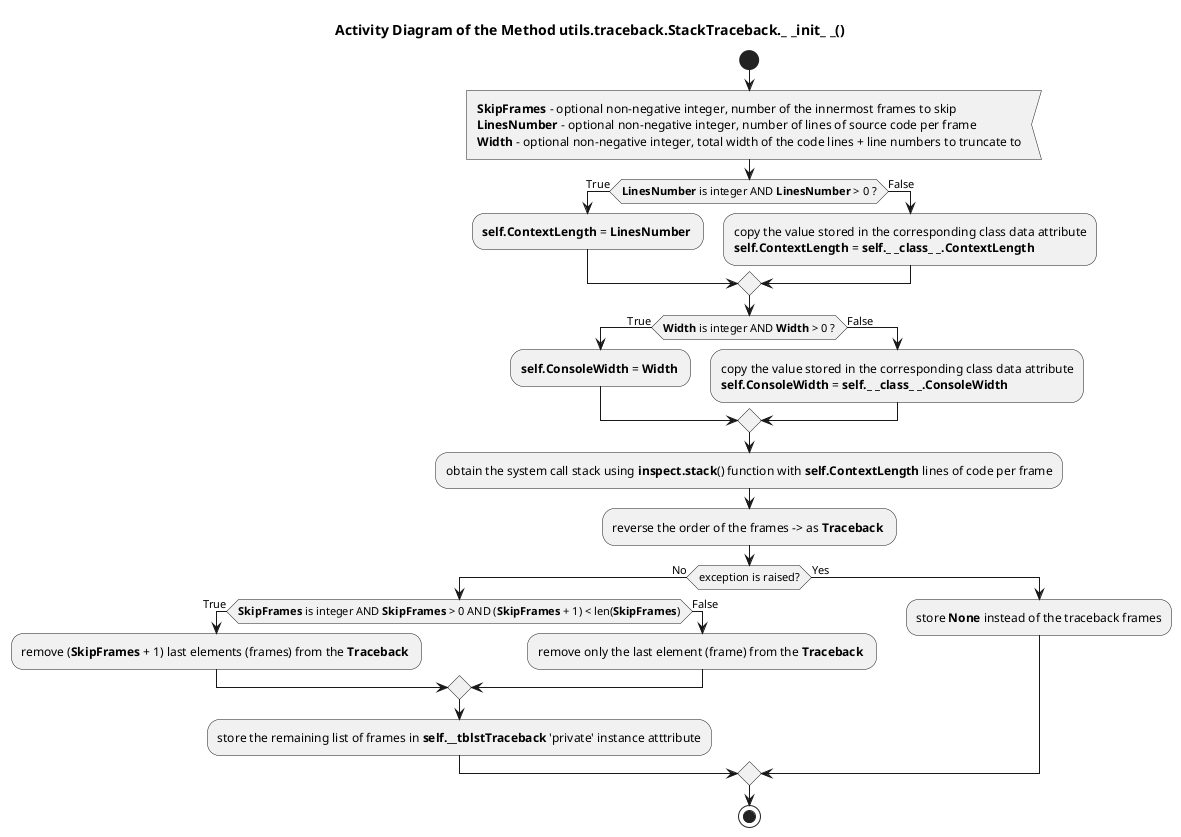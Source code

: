 @startuml

title Activity Diagram of the Method utils.traceback.StackTraceback._ _init_ _()

start

:<b>SkipFrames</b> - optional non-negative integer, number of the innermost frames to skip
<b>LinesNumber</b> - optional non-negative integer, number of lines of source code per frame
<b>Width</b> - optional non-negative integer, total width of the code lines + line numbers to truncate to<

if (<b>LinesNumber</b> is integer AND <b>LinesNumber</b> > 0 ?) then (True)
    :<b>self.ContextLength</b> = <b>LinesNumber</b> ;
else (False)
    :copy the value stored in the corresponding class data attribute
    <b>self.ContextLength</b> = <b>self._ _class_ _.ContextLength</b> ;
endif

if (<b>Width</b> is integer AND <b>Width</b> > 0 ?) then (True)
    :<b>self.ConsoleWidth</b> = <b>Width</b> ;
else (False)
    :copy the value stored in the corresponding class data attribute
    <b>self.ConsoleWidth</b> = <b>self._ _class_ _.ConsoleWidth</b> ;
endif

:obtain the system call stack using <b>inspect.stack</b>() function with <b>self.ContextLength</b> lines of code per frame;

:reverse the order of the frames -> as <b>Traceback</b> ;

if (exception is raised?) then (No)
    if (<b>SkipFrames</b> is integer AND <b>SkipFrames</b> > 0 AND (<b>SkipFrames</b> + 1) < len(<b>SkipFrames</b>)) then (True)
        :remove (<b>SkipFrames</b> + 1) last elements (frames) from the <b>Traceback</b> ;
    else (False)
        :remove only the last element (frame) from the <b>Traceback</b> ;
    endif
    
    :store the remaining list of frames in <b>self.__tblstTraceback</b> 'private' instance atttribute;
else (Yes)
    :store <b>None</b> instead of the traceback frames;
endif

stop

@enduml